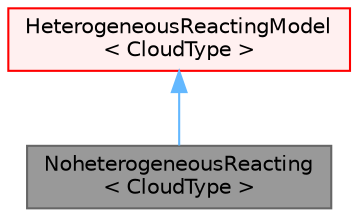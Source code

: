 digraph "NoheterogeneousReacting&lt; CloudType &gt;"
{
 // LATEX_PDF_SIZE
  bgcolor="transparent";
  edge [fontname=Helvetica,fontsize=10,labelfontname=Helvetica,labelfontsize=10];
  node [fontname=Helvetica,fontsize=10,shape=box,height=0.2,width=0.4];
  Node1 [id="Node000001",label="NoheterogeneousReacting\l\< CloudType \>",height=0.2,width=0.4,color="gray40", fillcolor="grey60", style="filled", fontcolor="black",tooltip="Dummy surface reaction model for 'none'."];
  Node2 -> Node1 [id="edge1_Node000001_Node000002",dir="back",color="steelblue1",style="solid",tooltip=" "];
  Node2 [id="Node000002",label="HeterogeneousReactingModel\l\< CloudType \>",height=0.2,width=0.4,color="red", fillcolor="#FFF0F0", style="filled",URL="$classFoam_1_1HeterogeneousReactingModel.html",tooltip="Base class for heterogeneous reacting models."];
}
